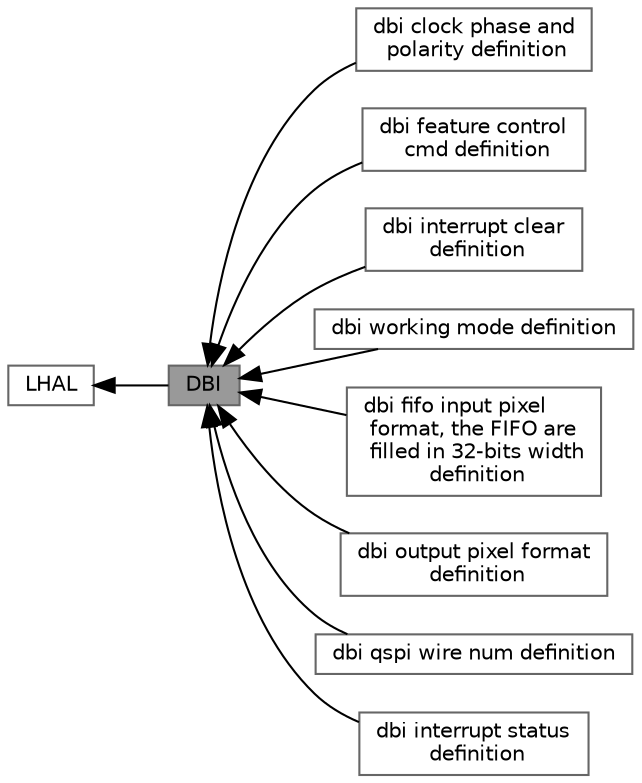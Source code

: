 digraph "DBI"
{
 // LATEX_PDF_SIZE
  bgcolor="transparent";
  edge [fontname=Helvetica,fontsize=10,labelfontname=Helvetica,labelfontsize=10];
  node [fontname=Helvetica,fontsize=10,shape=box,height=0.2,width=0.4];
  rankdir=LR;
  Node1 [label="DBI",height=0.2,width=0.4,color="gray40", fillcolor="grey60", style="filled", fontcolor="black",tooltip=" "];
  Node6 [label="dbi clock phase and\l polarity definition",height=0.2,width=0.4,color="grey40", fillcolor="white", style="filled",URL="$group___d_b_i___c_l_o_c_k___m_o_d_e.html",tooltip=" "];
  Node10 [label="dbi feature control\l cmd definition",height=0.2,width=0.4,color="grey40", fillcolor="white", style="filled",URL="$group___d_b_i___c_m_d.html",tooltip=" "];
  Node9 [label="dbi interrupt clear\l definition",height=0.2,width=0.4,color="grey40", fillcolor="white", style="filled",URL="$group___d_b_i___i_n_t_c_l_r.html",tooltip=" "];
  Node3 [label="dbi working mode definition",height=0.2,width=0.4,color="grey40", fillcolor="white", style="filled",URL="$group___d_b_i___m_o_d_e.html",tooltip=" "];
  Node4 [label="dbi fifo input pixel\l format, the FIFO are\l filled in 32-bits width\l definition",height=0.2,width=0.4,color="grey40", fillcolor="white", style="filled",URL="$group___d_b_i___p_i_x_e_l___i_n_p_u_t___f_o_r_m_a_t.html",tooltip=" "];
  Node5 [label="dbi output pixel format\l definition",height=0.2,width=0.4,color="grey40", fillcolor="white", style="filled",URL="$group___d_b_i___p_i_x_e_l___o_u_t_p_u_t___f_o_r_m_a_t.html",tooltip=" "];
  Node7 [label="dbi qspi wire num definition",height=0.2,width=0.4,color="grey40", fillcolor="white", style="filled",URL="$group___d_b_i___q_s_p_i___w_i_r_e___n_u_m.html",tooltip=" "];
  Node2 [label="LHAL",height=0.2,width=0.4,color="grey40", fillcolor="white", style="filled",URL="$group___l_h_a_l.html",tooltip=" "];
  Node8 [label="dbi interrupt status\l definition",height=0.2,width=0.4,color="grey40", fillcolor="white", style="filled",URL="$group___s_p_i___i_n_t_s_t_s.html",tooltip=" "];
  Node2->Node1 [shape=plaintext, dir="back", style="solid"];
  Node1->Node3 [shape=plaintext, dir="back", style="solid"];
  Node1->Node4 [shape=plaintext, dir="back", style="solid"];
  Node1->Node5 [shape=plaintext, dir="back", style="solid"];
  Node1->Node6 [shape=plaintext, dir="back", style="solid"];
  Node1->Node7 [shape=plaintext, dir="back", style="solid"];
  Node1->Node8 [shape=plaintext, dir="back", style="solid"];
  Node1->Node9 [shape=plaintext, dir="back", style="solid"];
  Node1->Node10 [shape=plaintext, dir="back", style="solid"];
}
